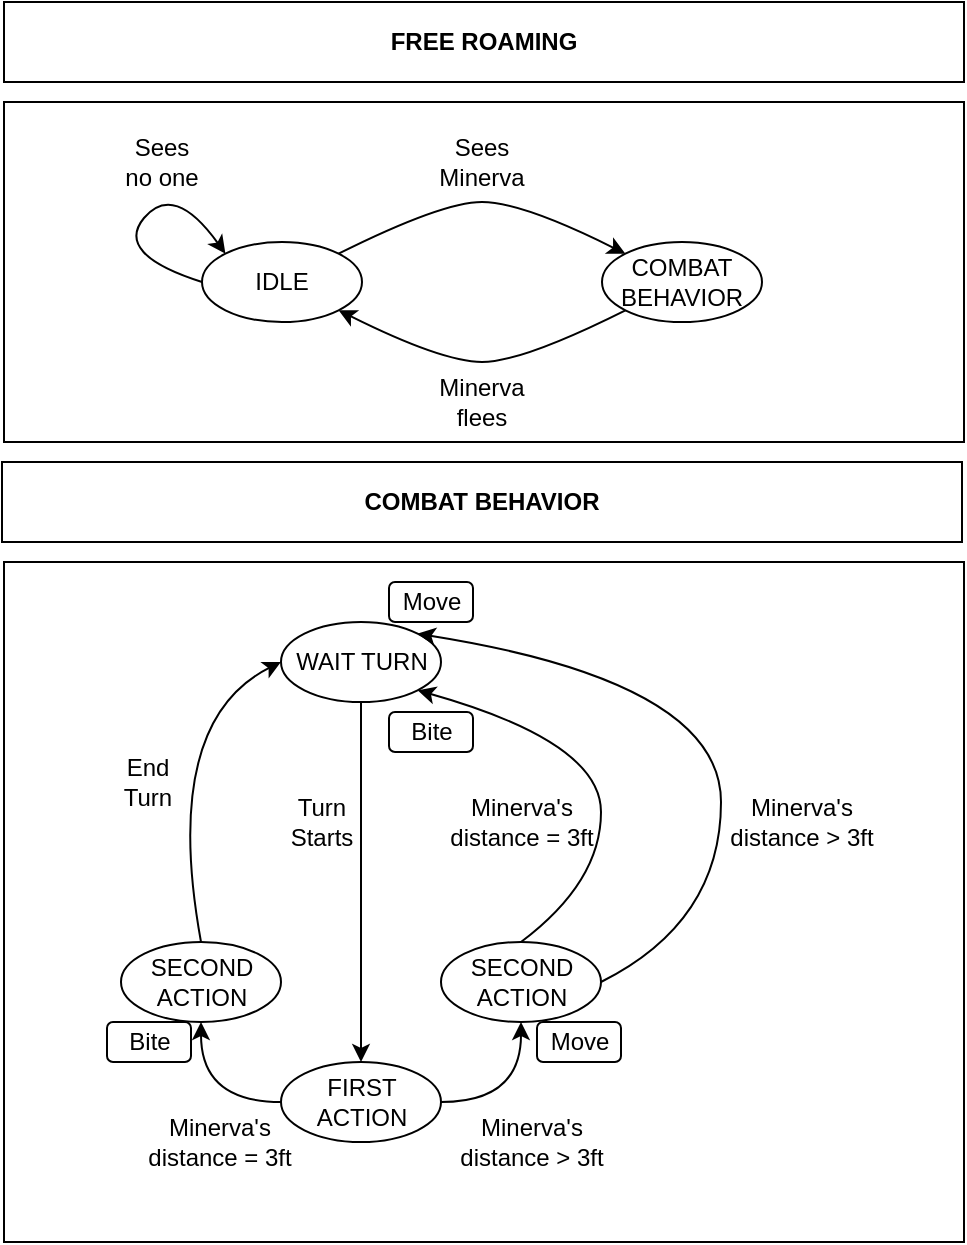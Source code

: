 <mxfile version="13.10.4" type="device"><diagram id="8gX5AlxMuqcwr_Vli5Bi" name="Page-1"><mxGraphModel dx="1038" dy="579" grid="1" gridSize="10" guides="1" tooltips="1" connect="1" arrows="1" fold="1" page="1" pageScale="1" pageWidth="827" pageHeight="1169" math="0" shadow="0"><root><mxCell id="0"/><mxCell id="1" parent="0"/><mxCell id="Ie8jh4PatFyuEWeHfSUU-2" value="" style="rounded=0;whiteSpace=wrap;html=1;" vertex="1" parent="1"><mxGeometry x="175" y="520" width="480" height="340" as="geometry"/></mxCell><mxCell id="Ie8jh4PatFyuEWeHfSUU-1" value="" style="rounded=0;whiteSpace=wrap;html=1;" vertex="1" parent="1"><mxGeometry x="175" y="290" width="480" height="170" as="geometry"/></mxCell><mxCell id="U-xxEC273GCcLoQbIymL-1" value="IDLE" style="ellipse;whiteSpace=wrap;html=1;" parent="1" vertex="1"><mxGeometry x="274" y="360" width="80" height="40" as="geometry"/></mxCell><mxCell id="U-xxEC273GCcLoQbIymL-2" value="COMBAT BEHAVIOR" style="ellipse;whiteSpace=wrap;html=1;" parent="1" vertex="1"><mxGeometry x="474" y="360" width="80" height="40" as="geometry"/></mxCell><mxCell id="U-xxEC273GCcLoQbIymL-5" value="" style="curved=1;endArrow=classic;html=1;entryX=0;entryY=0;entryDx=0;entryDy=0;exitX=1;exitY=0;exitDx=0;exitDy=0;" parent="1" source="U-xxEC273GCcLoQbIymL-1" target="U-xxEC273GCcLoQbIymL-2" edge="1"><mxGeometry width="50" height="50" relative="1" as="geometry"><mxPoint x="222" y="332" as="sourcePoint"/><mxPoint x="514" y="350" as="targetPoint"/><Array as="points"><mxPoint x="394" y="340"/><mxPoint x="434" y="340"/></Array></mxGeometry></mxCell><mxCell id="YDH0O2rl7Gbi4XmpD5QN-1" value="Sees Minerva" style="text;html=1;strokeColor=none;fillColor=none;align=center;verticalAlign=middle;whiteSpace=wrap;rounded=0;" parent="1" vertex="1"><mxGeometry x="394" y="310" width="40" height="20" as="geometry"/></mxCell><mxCell id="YDH0O2rl7Gbi4XmpD5QN-2" value="&lt;b&gt;FREE ROAMING&lt;/b&gt;" style="rounded=0;whiteSpace=wrap;html=1;" parent="1" vertex="1"><mxGeometry x="175" y="240" width="480" height="40" as="geometry"/></mxCell><mxCell id="YDH0O2rl7Gbi4XmpD5QN-3" value="&lt;b&gt;COMBAT BEHAVIOR&lt;/b&gt;" style="rounded=0;whiteSpace=wrap;html=1;" parent="1" vertex="1"><mxGeometry x="174" y="470" width="480" height="40" as="geometry"/></mxCell><mxCell id="YDH0O2rl7Gbi4XmpD5QN-6" value="" style="curved=1;endArrow=classic;html=1;entryX=1;entryY=1;entryDx=0;entryDy=0;exitX=0;exitY=1;exitDx=0;exitDy=0;" parent="1" source="U-xxEC273GCcLoQbIymL-2" target="U-xxEC273GCcLoQbIymL-1" edge="1"><mxGeometry width="50" height="50" relative="1" as="geometry"><mxPoint x="464" y="460" as="sourcePoint"/><mxPoint x="514" y="410" as="targetPoint"/><Array as="points"><mxPoint x="434" y="420"/><mxPoint x="394" y="420"/></Array></mxGeometry></mxCell><mxCell id="YDH0O2rl7Gbi4XmpD5QN-7" value="Minerva flees" style="text;html=1;strokeColor=none;fillColor=none;align=center;verticalAlign=middle;whiteSpace=wrap;rounded=0;" parent="1" vertex="1"><mxGeometry x="394" y="430" width="40" height="20" as="geometry"/></mxCell><mxCell id="YDH0O2rl7Gbi4XmpD5QN-12" value="WAIT TURN" style="ellipse;whiteSpace=wrap;html=1;" parent="1" vertex="1"><mxGeometry x="313.5" y="550" width="80" height="40" as="geometry"/></mxCell><mxCell id="YDH0O2rl7Gbi4XmpD5QN-13" value="FIRST ACTION" style="ellipse;whiteSpace=wrap;html=1;" parent="1" vertex="1"><mxGeometry x="313.5" y="770" width="80" height="40" as="geometry"/></mxCell><mxCell id="YDH0O2rl7Gbi4XmpD5QN-17" value="Turn Starts" style="text;html=1;strokeColor=none;fillColor=none;align=center;verticalAlign=middle;whiteSpace=wrap;rounded=0;" parent="1" vertex="1"><mxGeometry x="313.5" y="640" width="40" height="20" as="geometry"/></mxCell><mxCell id="YDH0O2rl7Gbi4XmpD5QN-19" value="SECOND ACTION" style="ellipse;whiteSpace=wrap;html=1;" parent="1" vertex="1"><mxGeometry x="233.5" y="710" width="80" height="40" as="geometry"/></mxCell><mxCell id="YDH0O2rl7Gbi4XmpD5QN-20" value="SECOND ACTION" style="ellipse;whiteSpace=wrap;html=1;" parent="1" vertex="1"><mxGeometry x="393.5" y="710" width="80" height="40" as="geometry"/></mxCell><mxCell id="YDH0O2rl7Gbi4XmpD5QN-21" value="" style="endArrow=classic;html=1;entryX=0.5;entryY=0;entryDx=0;entryDy=0;exitX=0.5;exitY=1;exitDx=0;exitDy=0;" parent="1" source="YDH0O2rl7Gbi4XmpD5QN-12" target="YDH0O2rl7Gbi4XmpD5QN-13" edge="1"><mxGeometry width="50" height="50" relative="1" as="geometry"><mxPoint x="403.5" y="540" as="sourcePoint"/><mxPoint x="453.5" y="490" as="targetPoint"/></mxGeometry></mxCell><mxCell id="YDH0O2rl7Gbi4XmpD5QN-24" value="" style="curved=1;endArrow=classic;html=1;entryX=0.5;entryY=1;entryDx=0;entryDy=0;exitX=0;exitY=0.5;exitDx=0;exitDy=0;" parent="1" source="YDH0O2rl7Gbi4XmpD5QN-13" target="YDH0O2rl7Gbi4XmpD5QN-19" edge="1"><mxGeometry width="50" height="50" relative="1" as="geometry"><mxPoint x="403.5" y="540" as="sourcePoint"/><mxPoint x="453.5" y="490" as="targetPoint"/><Array as="points"><mxPoint x="273.5" y="790"/></Array></mxGeometry></mxCell><mxCell id="YDH0O2rl7Gbi4XmpD5QN-25" value="" style="curved=1;endArrow=classic;html=1;entryX=0.5;entryY=1;entryDx=0;entryDy=0;exitX=1;exitY=0.5;exitDx=0;exitDy=0;arcSize=20;" parent="1" source="YDH0O2rl7Gbi4XmpD5QN-13" target="YDH0O2rl7Gbi4XmpD5QN-20" edge="1"><mxGeometry width="50" height="50" relative="1" as="geometry"><mxPoint x="613.5" y="595" as="sourcePoint"/><mxPoint x="573.5" y="655" as="targetPoint"/><Array as="points"><mxPoint x="433.5" y="790"/></Array></mxGeometry></mxCell><mxCell id="YDH0O2rl7Gbi4XmpD5QN-26" value="Minerva's distance = 3ft" style="text;html=1;strokeColor=none;fillColor=none;align=center;verticalAlign=middle;whiteSpace=wrap;rounded=0;" parent="1" vertex="1"><mxGeometry x="237.5" y="800" width="90" height="20" as="geometry"/></mxCell><mxCell id="YDH0O2rl7Gbi4XmpD5QN-27" value="Bite" style="rounded=1;whiteSpace=wrap;html=1;" parent="1" vertex="1"><mxGeometry x="226.5" y="750" width="42" height="20" as="geometry"/></mxCell><mxCell id="YDH0O2rl7Gbi4XmpD5QN-28" value="Minerva's distance &amp;gt; 3ft" style="text;html=1;strokeColor=none;fillColor=none;align=center;verticalAlign=middle;whiteSpace=wrap;rounded=0;" parent="1" vertex="1"><mxGeometry x="393.5" y="800" width="90" height="20" as="geometry"/></mxCell><mxCell id="YDH0O2rl7Gbi4XmpD5QN-29" value="Move" style="rounded=1;whiteSpace=wrap;html=1;" parent="1" vertex="1"><mxGeometry x="441.5" y="750" width="42" height="20" as="geometry"/></mxCell><mxCell id="YDH0O2rl7Gbi4XmpD5QN-31" value="" style="curved=1;endArrow=classic;html=1;entryX=0;entryY=0.5;entryDx=0;entryDy=0;exitX=0.5;exitY=0;exitDx=0;exitDy=0;" parent="1" source="YDH0O2rl7Gbi4XmpD5QN-19" target="YDH0O2rl7Gbi4XmpD5QN-12" edge="1"><mxGeometry width="50" height="50" relative="1" as="geometry"><mxPoint x="103.5" y="770" as="sourcePoint"/><mxPoint x="153.5" y="720" as="targetPoint"/><Array as="points"><mxPoint x="253.5" y="600"/></Array></mxGeometry></mxCell><mxCell id="YDH0O2rl7Gbi4XmpD5QN-32" value="" style="curved=1;endArrow=classic;html=1;exitX=1;exitY=0.5;exitDx=0;exitDy=0;entryX=1;entryY=0;entryDx=0;entryDy=0;" parent="1" source="YDH0O2rl7Gbi4XmpD5QN-20" target="YDH0O2rl7Gbi4XmpD5QN-12" edge="1"><mxGeometry width="50" height="50" relative="1" as="geometry"><mxPoint x="493.5" y="755" as="sourcePoint"/><mxPoint x="543.5" y="705" as="targetPoint"/><Array as="points"><mxPoint x="533.5" y="700"/><mxPoint x="533.5" y="580"/></Array></mxGeometry></mxCell><mxCell id="YDH0O2rl7Gbi4XmpD5QN-33" value="End Turn" style="text;html=1;strokeColor=none;fillColor=none;align=center;verticalAlign=middle;whiteSpace=wrap;rounded=0;" parent="1" vertex="1"><mxGeometry x="226.5" y="620" width="40" height="20" as="geometry"/></mxCell><mxCell id="YDH0O2rl7Gbi4XmpD5QN-35" value="Minerva's distance &amp;gt; 3ft" style="text;html=1;strokeColor=none;fillColor=none;align=center;verticalAlign=middle;whiteSpace=wrap;rounded=0;" parent="1" vertex="1"><mxGeometry x="533.5" y="640" width="80" height="20" as="geometry"/></mxCell><mxCell id="YDH0O2rl7Gbi4XmpD5QN-36" value="" style="curved=1;endArrow=classic;html=1;exitX=0.5;exitY=0;exitDx=0;exitDy=0;entryX=1;entryY=1;entryDx=0;entryDy=0;" parent="1" source="YDH0O2rl7Gbi4XmpD5QN-20" target="YDH0O2rl7Gbi4XmpD5QN-12" edge="1"><mxGeometry width="50" height="50" relative="1" as="geometry"><mxPoint x="383.5" y="720" as="sourcePoint"/><mxPoint x="433.5" y="670" as="targetPoint"/><Array as="points"><mxPoint x="473.5" y="680"/><mxPoint x="473.5" y="610"/></Array></mxGeometry></mxCell><mxCell id="YDH0O2rl7Gbi4XmpD5QN-38" value="Minerva's distance = 3ft" style="text;html=1;strokeColor=none;fillColor=none;align=center;verticalAlign=middle;whiteSpace=wrap;rounded=0;" parent="1" vertex="1"><mxGeometry x="388.5" y="640" width="90" height="20" as="geometry"/></mxCell><mxCell id="YDH0O2rl7Gbi4XmpD5QN-39" value="Move" style="rounded=1;whiteSpace=wrap;html=1;" parent="1" vertex="1"><mxGeometry x="367.5" y="530" width="42" height="20" as="geometry"/></mxCell><mxCell id="YDH0O2rl7Gbi4XmpD5QN-40" value="Bite" style="rounded=1;whiteSpace=wrap;html=1;" parent="1" vertex="1"><mxGeometry x="367.5" y="595" width="42" height="20" as="geometry"/></mxCell><mxCell id="YDH0O2rl7Gbi4XmpD5QN-41" value="" style="curved=1;endArrow=classic;html=1;exitX=0;exitY=0.5;exitDx=0;exitDy=0;entryX=0;entryY=0;entryDx=0;entryDy=0;" parent="1" source="U-xxEC273GCcLoQbIymL-1" target="U-xxEC273GCcLoQbIymL-1" edge="1"><mxGeometry width="50" height="50" relative="1" as="geometry"><mxPoint x="450" y="380" as="sourcePoint"/><mxPoint x="500" y="330" as="targetPoint"/><Array as="points"><mxPoint x="230" y="366"/><mxPoint x="260" y="330"/></Array></mxGeometry></mxCell><mxCell id="YDH0O2rl7Gbi4XmpD5QN-42" value="Sees no one" style="text;html=1;strokeColor=none;fillColor=none;align=center;verticalAlign=middle;whiteSpace=wrap;rounded=0;" parent="1" vertex="1"><mxGeometry x="234" y="310" width="40" height="20" as="geometry"/></mxCell></root></mxGraphModel></diagram></mxfile>